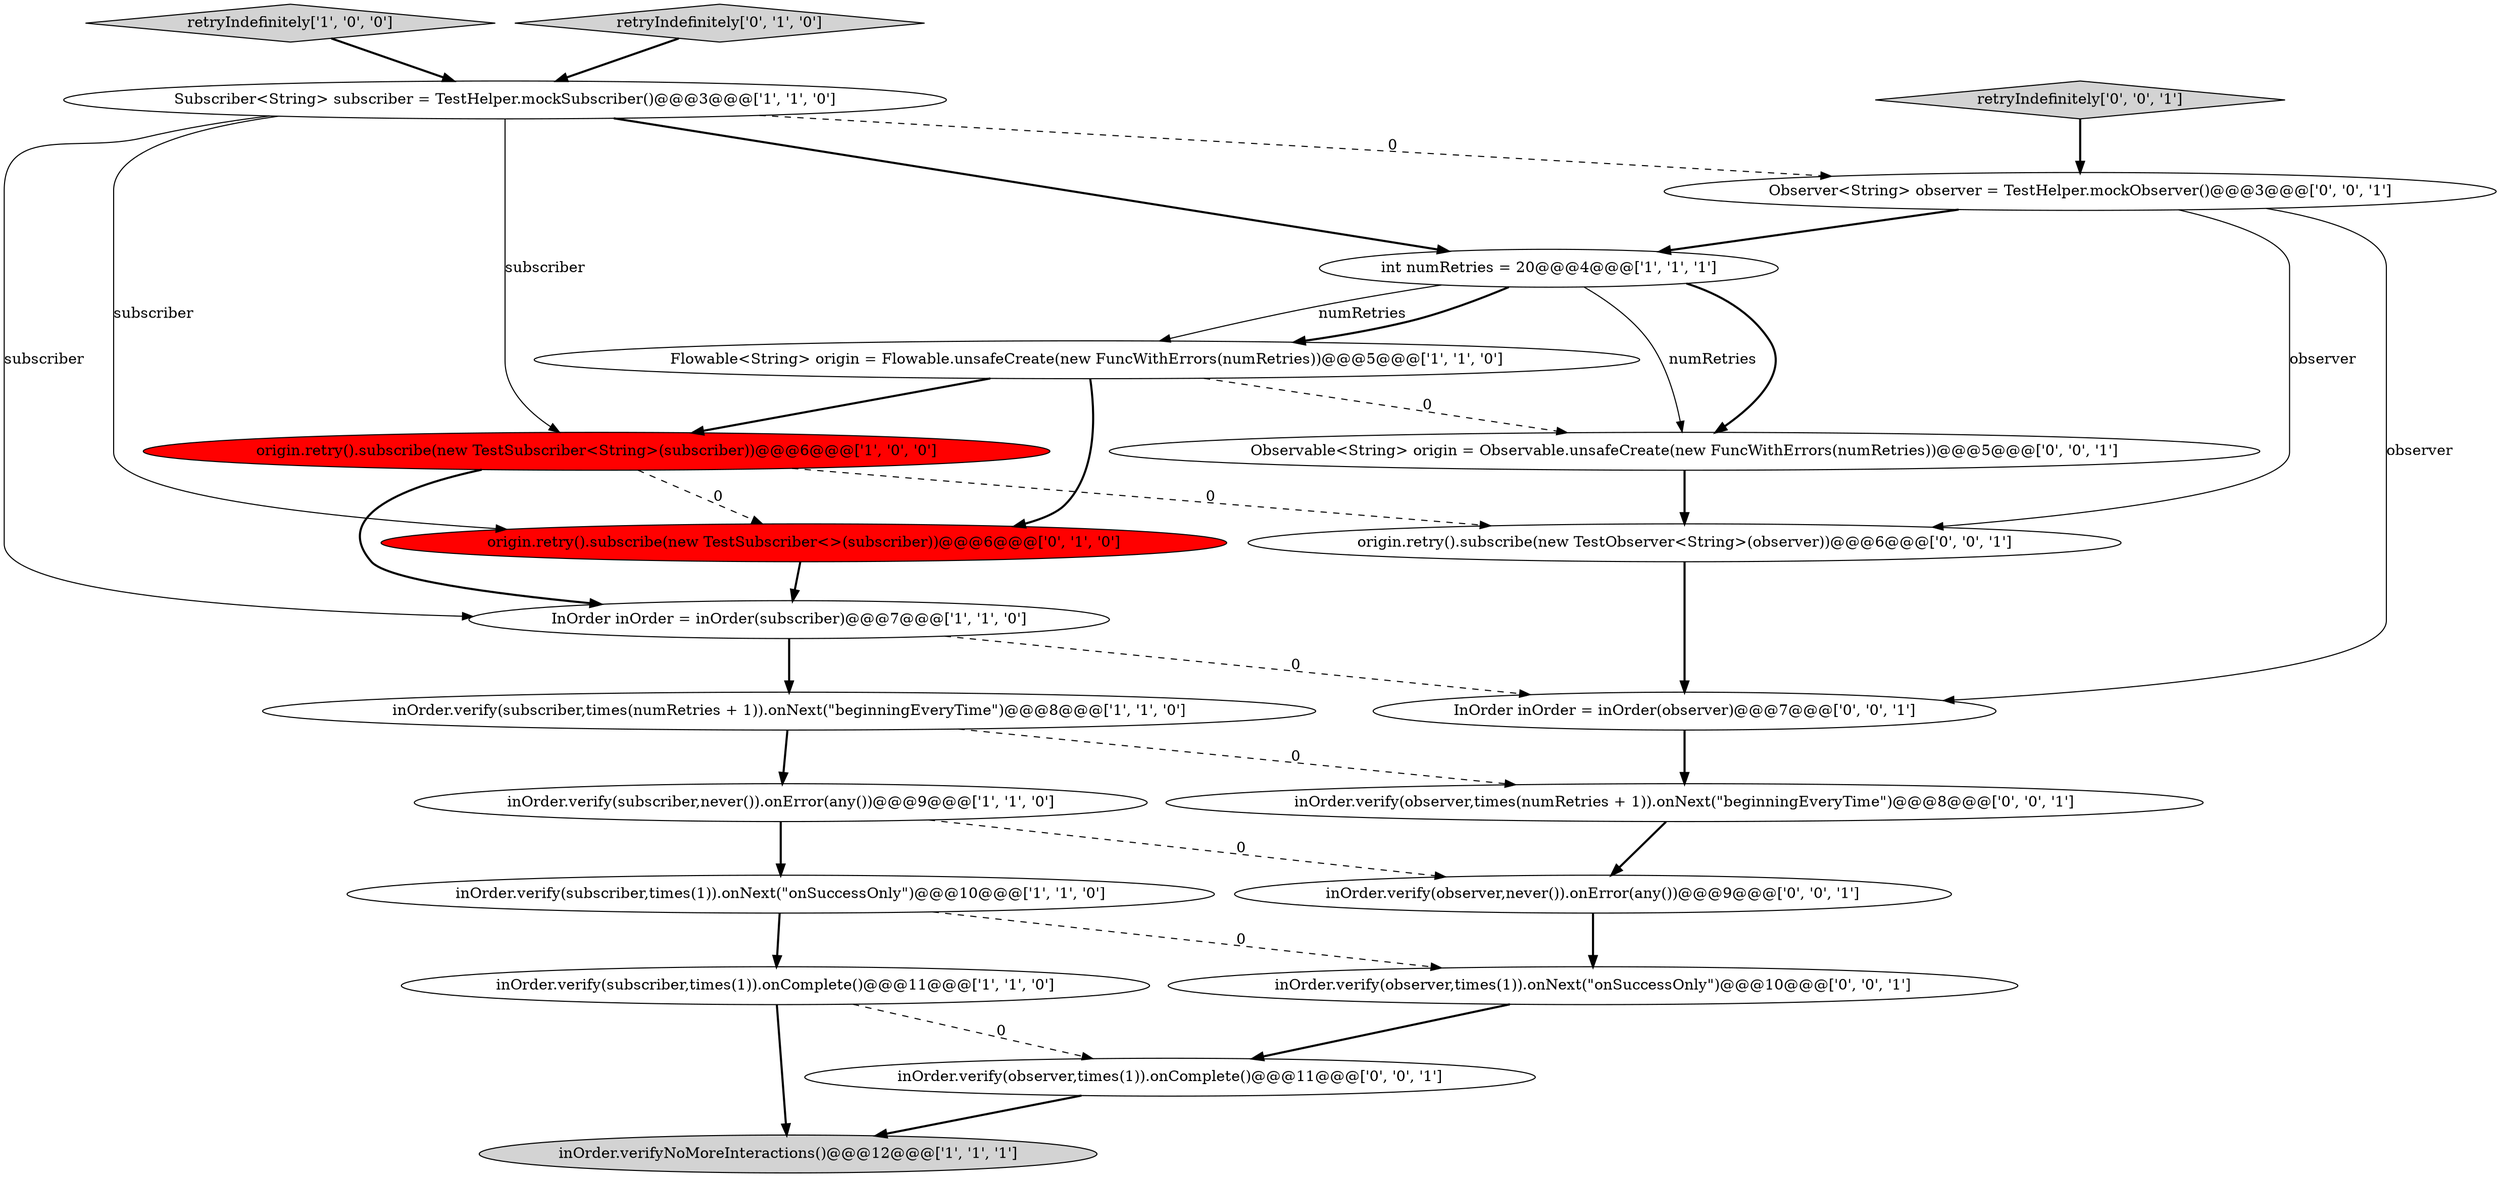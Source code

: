 digraph {
6 [style = filled, label = "inOrder.verify(subscriber,times(numRetries + 1)).onNext(\"beginningEveryTime\")@@@8@@@['1', '1', '0']", fillcolor = white, shape = ellipse image = "AAA0AAABBB1BBB"];
12 [style = filled, label = "origin.retry().subscribe(new TestSubscriber<>(subscriber))@@@6@@@['0', '1', '0']", fillcolor = red, shape = ellipse image = "AAA1AAABBB2BBB"];
9 [style = filled, label = "inOrder.verify(subscriber,times(1)).onComplete()@@@11@@@['1', '1', '0']", fillcolor = white, shape = ellipse image = "AAA0AAABBB1BBB"];
8 [style = filled, label = "inOrder.verify(subscriber,times(1)).onNext(\"onSuccessOnly\")@@@10@@@['1', '1', '0']", fillcolor = white, shape = ellipse image = "AAA0AAABBB1BBB"];
1 [style = filled, label = "inOrder.verifyNoMoreInteractions()@@@12@@@['1', '1', '1']", fillcolor = lightgray, shape = ellipse image = "AAA0AAABBB1BBB"];
21 [style = filled, label = "retryIndefinitely['0', '0', '1']", fillcolor = lightgray, shape = diamond image = "AAA0AAABBB3BBB"];
5 [style = filled, label = "int numRetries = 20@@@4@@@['1', '1', '1']", fillcolor = white, shape = ellipse image = "AAA0AAABBB1BBB"];
7 [style = filled, label = "retryIndefinitely['1', '0', '0']", fillcolor = lightgray, shape = diamond image = "AAA0AAABBB1BBB"];
11 [style = filled, label = "retryIndefinitely['0', '1', '0']", fillcolor = lightgray, shape = diamond image = "AAA0AAABBB2BBB"];
17 [style = filled, label = "Observer<String> observer = TestHelper.mockObserver()@@@3@@@['0', '0', '1']", fillcolor = white, shape = ellipse image = "AAA0AAABBB3BBB"];
3 [style = filled, label = "inOrder.verify(subscriber,never()).onError(any())@@@9@@@['1', '1', '0']", fillcolor = white, shape = ellipse image = "AAA0AAABBB1BBB"];
15 [style = filled, label = "origin.retry().subscribe(new TestObserver<String>(observer))@@@6@@@['0', '0', '1']", fillcolor = white, shape = ellipse image = "AAA0AAABBB3BBB"];
20 [style = filled, label = "Observable<String> origin = Observable.unsafeCreate(new FuncWithErrors(numRetries))@@@5@@@['0', '0', '1']", fillcolor = white, shape = ellipse image = "AAA0AAABBB3BBB"];
16 [style = filled, label = "InOrder inOrder = inOrder(observer)@@@7@@@['0', '0', '1']", fillcolor = white, shape = ellipse image = "AAA0AAABBB3BBB"];
19 [style = filled, label = "inOrder.verify(observer,times(1)).onNext(\"onSuccessOnly\")@@@10@@@['0', '0', '1']", fillcolor = white, shape = ellipse image = "AAA0AAABBB3BBB"];
14 [style = filled, label = "inOrder.verify(observer,times(1)).onComplete()@@@11@@@['0', '0', '1']", fillcolor = white, shape = ellipse image = "AAA0AAABBB3BBB"];
0 [style = filled, label = "Subscriber<String> subscriber = TestHelper.mockSubscriber()@@@3@@@['1', '1', '0']", fillcolor = white, shape = ellipse image = "AAA0AAABBB1BBB"];
13 [style = filled, label = "inOrder.verify(observer,times(numRetries + 1)).onNext(\"beginningEveryTime\")@@@8@@@['0', '0', '1']", fillcolor = white, shape = ellipse image = "AAA0AAABBB3BBB"];
4 [style = filled, label = "InOrder inOrder = inOrder(subscriber)@@@7@@@['1', '1', '0']", fillcolor = white, shape = ellipse image = "AAA0AAABBB1BBB"];
18 [style = filled, label = "inOrder.verify(observer,never()).onError(any())@@@9@@@['0', '0', '1']", fillcolor = white, shape = ellipse image = "AAA0AAABBB3BBB"];
10 [style = filled, label = "origin.retry().subscribe(new TestSubscriber<String>(subscriber))@@@6@@@['1', '0', '0']", fillcolor = red, shape = ellipse image = "AAA1AAABBB1BBB"];
2 [style = filled, label = "Flowable<String> origin = Flowable.unsafeCreate(new FuncWithErrors(numRetries))@@@5@@@['1', '1', '0']", fillcolor = white, shape = ellipse image = "AAA0AAABBB1BBB"];
10->15 [style = dashed, label="0"];
6->3 [style = bold, label=""];
8->19 [style = dashed, label="0"];
17->5 [style = bold, label=""];
16->13 [style = bold, label=""];
0->10 [style = solid, label="subscriber"];
2->20 [style = dashed, label="0"];
4->16 [style = dashed, label="0"];
5->20 [style = bold, label=""];
17->16 [style = solid, label="observer"];
4->6 [style = bold, label=""];
0->12 [style = solid, label="subscriber"];
3->18 [style = dashed, label="0"];
10->12 [style = dashed, label="0"];
18->19 [style = bold, label=""];
7->0 [style = bold, label=""];
0->4 [style = solid, label="subscriber"];
2->10 [style = bold, label=""];
15->16 [style = bold, label=""];
0->17 [style = dashed, label="0"];
2->12 [style = bold, label=""];
14->1 [style = bold, label=""];
5->2 [style = solid, label="numRetries"];
5->2 [style = bold, label=""];
11->0 [style = bold, label=""];
9->14 [style = dashed, label="0"];
19->14 [style = bold, label=""];
6->13 [style = dashed, label="0"];
5->20 [style = solid, label="numRetries"];
12->4 [style = bold, label=""];
3->8 [style = bold, label=""];
8->9 [style = bold, label=""];
17->15 [style = solid, label="observer"];
10->4 [style = bold, label=""];
9->1 [style = bold, label=""];
20->15 [style = bold, label=""];
21->17 [style = bold, label=""];
13->18 [style = bold, label=""];
0->5 [style = bold, label=""];
}

